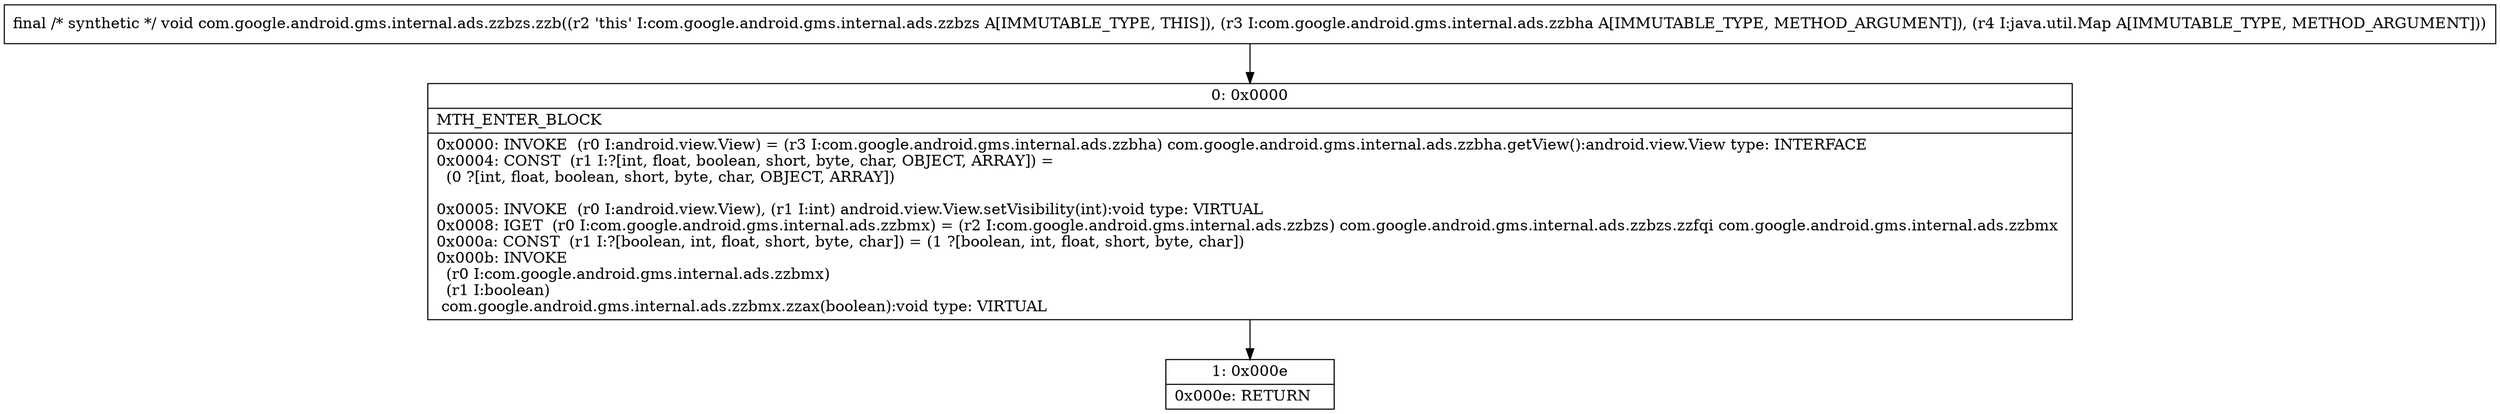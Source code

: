 digraph "CFG forcom.google.android.gms.internal.ads.zzbzs.zzb(Lcom\/google\/android\/gms\/internal\/ads\/zzbha;Ljava\/util\/Map;)V" {
Node_0 [shape=record,label="{0\:\ 0x0000|MTH_ENTER_BLOCK\l|0x0000: INVOKE  (r0 I:android.view.View) = (r3 I:com.google.android.gms.internal.ads.zzbha) com.google.android.gms.internal.ads.zzbha.getView():android.view.View type: INTERFACE \l0x0004: CONST  (r1 I:?[int, float, boolean, short, byte, char, OBJECT, ARRAY]) = \l  (0 ?[int, float, boolean, short, byte, char, OBJECT, ARRAY])\l \l0x0005: INVOKE  (r0 I:android.view.View), (r1 I:int) android.view.View.setVisibility(int):void type: VIRTUAL \l0x0008: IGET  (r0 I:com.google.android.gms.internal.ads.zzbmx) = (r2 I:com.google.android.gms.internal.ads.zzbzs) com.google.android.gms.internal.ads.zzbzs.zzfqi com.google.android.gms.internal.ads.zzbmx \l0x000a: CONST  (r1 I:?[boolean, int, float, short, byte, char]) = (1 ?[boolean, int, float, short, byte, char]) \l0x000b: INVOKE  \l  (r0 I:com.google.android.gms.internal.ads.zzbmx)\l  (r1 I:boolean)\l com.google.android.gms.internal.ads.zzbmx.zzax(boolean):void type: VIRTUAL \l}"];
Node_1 [shape=record,label="{1\:\ 0x000e|0x000e: RETURN   \l}"];
MethodNode[shape=record,label="{final \/* synthetic *\/ void com.google.android.gms.internal.ads.zzbzs.zzb((r2 'this' I:com.google.android.gms.internal.ads.zzbzs A[IMMUTABLE_TYPE, THIS]), (r3 I:com.google.android.gms.internal.ads.zzbha A[IMMUTABLE_TYPE, METHOD_ARGUMENT]), (r4 I:java.util.Map A[IMMUTABLE_TYPE, METHOD_ARGUMENT])) }"];
MethodNode -> Node_0;
Node_0 -> Node_1;
}

